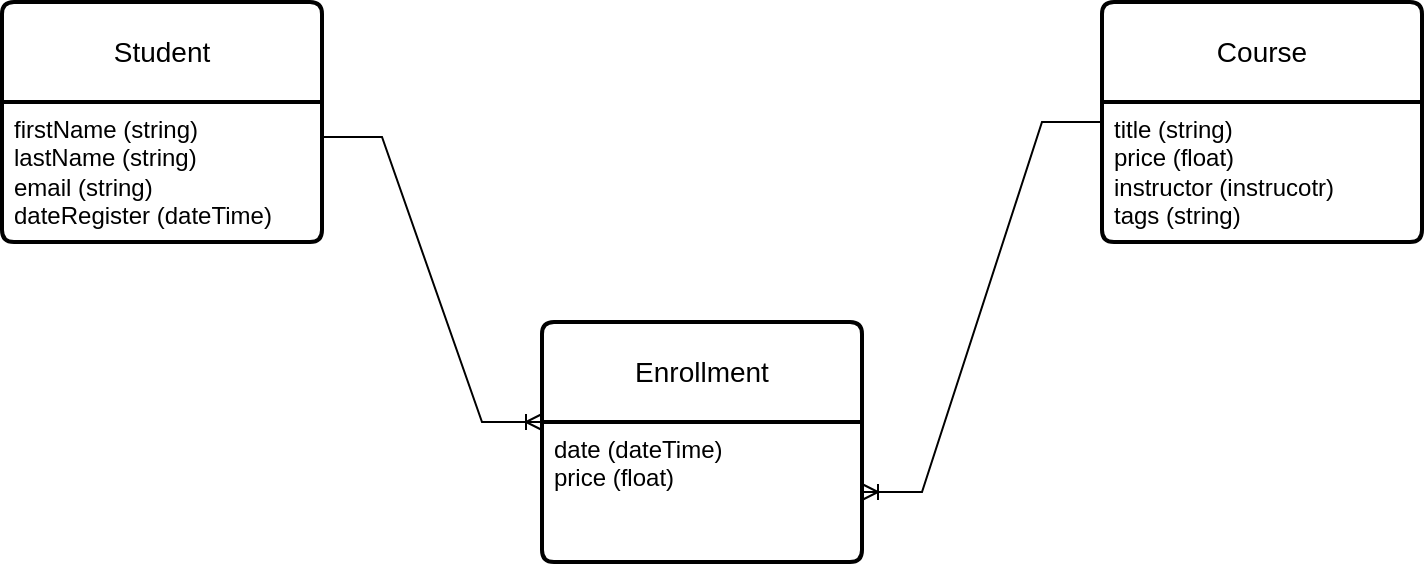 <mxfile version="21.0.6" type="device"><diagram name="Страница 1" id="oJIKSZE2Extd-BtggjSd"><mxGraphModel dx="2405" dy="879" grid="1" gridSize="10" guides="1" tooltips="1" connect="1" arrows="1" fold="1" page="1" pageScale="1" pageWidth="827" pageHeight="1169" math="0" shadow="0"><root><mxCell id="0"/><mxCell id="1" parent="0"/><mxCell id="hLzmvXdsk5Ao5McHlSkO-1" value="Student" style="swimlane;childLayout=stackLayout;horizontal=1;startSize=50;horizontalStack=0;rounded=1;fontSize=14;fontStyle=0;strokeWidth=2;resizeParent=0;resizeLast=1;shadow=0;dashed=0;align=center;arcSize=4;whiteSpace=wrap;html=1;" vertex="1" parent="1"><mxGeometry x="-310" y="80" width="160" height="120" as="geometry"/></mxCell><mxCell id="hLzmvXdsk5Ao5McHlSkO-2" value="firstName (string)&lt;br&gt;lastName (string)&lt;br&gt;email (string)&lt;br&gt;dateRegister (dateTime)" style="align=left;strokeColor=none;fillColor=none;spacingLeft=4;fontSize=12;verticalAlign=top;resizable=0;rotatable=0;part=1;html=1;" vertex="1" parent="hLzmvXdsk5Ao5McHlSkO-1"><mxGeometry y="50" width="160" height="70" as="geometry"/></mxCell><mxCell id="hLzmvXdsk5Ao5McHlSkO-3" value="Course" style="swimlane;childLayout=stackLayout;horizontal=1;startSize=50;horizontalStack=0;rounded=1;fontSize=14;fontStyle=0;strokeWidth=2;resizeParent=0;resizeLast=1;shadow=0;dashed=0;align=center;arcSize=4;whiteSpace=wrap;html=1;" vertex="1" parent="1"><mxGeometry x="240" y="80" width="160" height="120" as="geometry"/></mxCell><mxCell id="hLzmvXdsk5Ao5McHlSkO-4" value="title (string)&lt;br&gt;price (float)&lt;br&gt;instructor (instrucotr)&lt;br&gt;tags (string)" style="align=left;strokeColor=none;fillColor=none;spacingLeft=4;fontSize=12;verticalAlign=top;resizable=0;rotatable=0;part=1;html=1;" vertex="1" parent="hLzmvXdsk5Ao5McHlSkO-3"><mxGeometry y="50" width="160" height="70" as="geometry"/></mxCell><mxCell id="hLzmvXdsk5Ao5McHlSkO-8" value="Enrollment" style="swimlane;childLayout=stackLayout;horizontal=1;startSize=50;horizontalStack=0;rounded=1;fontSize=14;fontStyle=0;strokeWidth=2;resizeParent=0;resizeLast=1;shadow=0;dashed=0;align=center;arcSize=4;whiteSpace=wrap;html=1;" vertex="1" parent="1"><mxGeometry x="-40" y="240" width="160" height="120" as="geometry"/></mxCell><mxCell id="hLzmvXdsk5Ao5McHlSkO-9" value="date (dateTime)&lt;br&gt;price (float)" style="align=left;strokeColor=none;fillColor=none;spacingLeft=4;fontSize=12;verticalAlign=top;resizable=0;rotatable=0;part=1;html=1;" vertex="1" parent="hLzmvXdsk5Ao5McHlSkO-8"><mxGeometry y="50" width="160" height="70" as="geometry"/></mxCell><mxCell id="hLzmvXdsk5Ao5McHlSkO-11" value="" style="edgeStyle=entityRelationEdgeStyle;fontSize=12;html=1;endArrow=ERoneToMany;rounded=0;exitX=1;exitY=0.25;exitDx=0;exitDy=0;entryX=0;entryY=0;entryDx=0;entryDy=0;" edge="1" parent="1" source="hLzmvXdsk5Ao5McHlSkO-2" target="hLzmvXdsk5Ao5McHlSkO-9"><mxGeometry width="100" height="100" relative="1" as="geometry"><mxPoint x="-50" y="250" as="sourcePoint"/><mxPoint x="50" y="150" as="targetPoint"/></mxGeometry></mxCell><mxCell id="hLzmvXdsk5Ao5McHlSkO-12" value="" style="edgeStyle=entityRelationEdgeStyle;fontSize=12;html=1;endArrow=ERoneToMany;rounded=0;exitX=0;exitY=0.5;exitDx=0;exitDy=0;" edge="1" parent="1" source="hLzmvXdsk5Ao5McHlSkO-3" target="hLzmvXdsk5Ao5McHlSkO-9"><mxGeometry width="100" height="100" relative="1" as="geometry"><mxPoint x="230" y="450" as="sourcePoint"/><mxPoint x="330" y="350" as="targetPoint"/></mxGeometry></mxCell></root></mxGraphModel></diagram></mxfile>